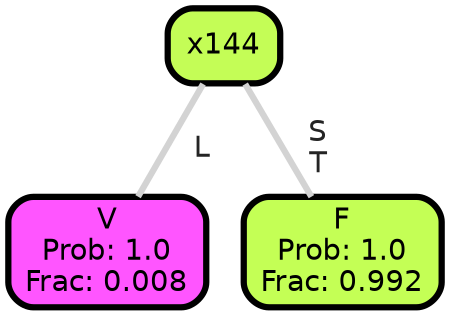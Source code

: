 graph Tree {
node [shape=box, style="filled, rounded",color="black",penwidth="3",fontcolor="black",                 fontname=helvetica] ;
graph [ranksep="0 equally", splines=straight,                 bgcolor=transparent, dpi=200] ;
edge [fontname=helvetica, fontweight=bold,fontcolor=grey14,color=lightgray] ;
0 [label="V
Prob: 1.0
Frac: 0.008", fillcolor="#ff55ff"] ;
1 [label="x144", fillcolor="#c4fd56"] ;
2 [label="F
Prob: 1.0
Frac: 0.992", fillcolor="#c4ff55"] ;
1 -- 0 [label=" L",penwidth=3] ;
1 -- 2 [label=" S\n T",penwidth=3] ;
{rank = same;}}